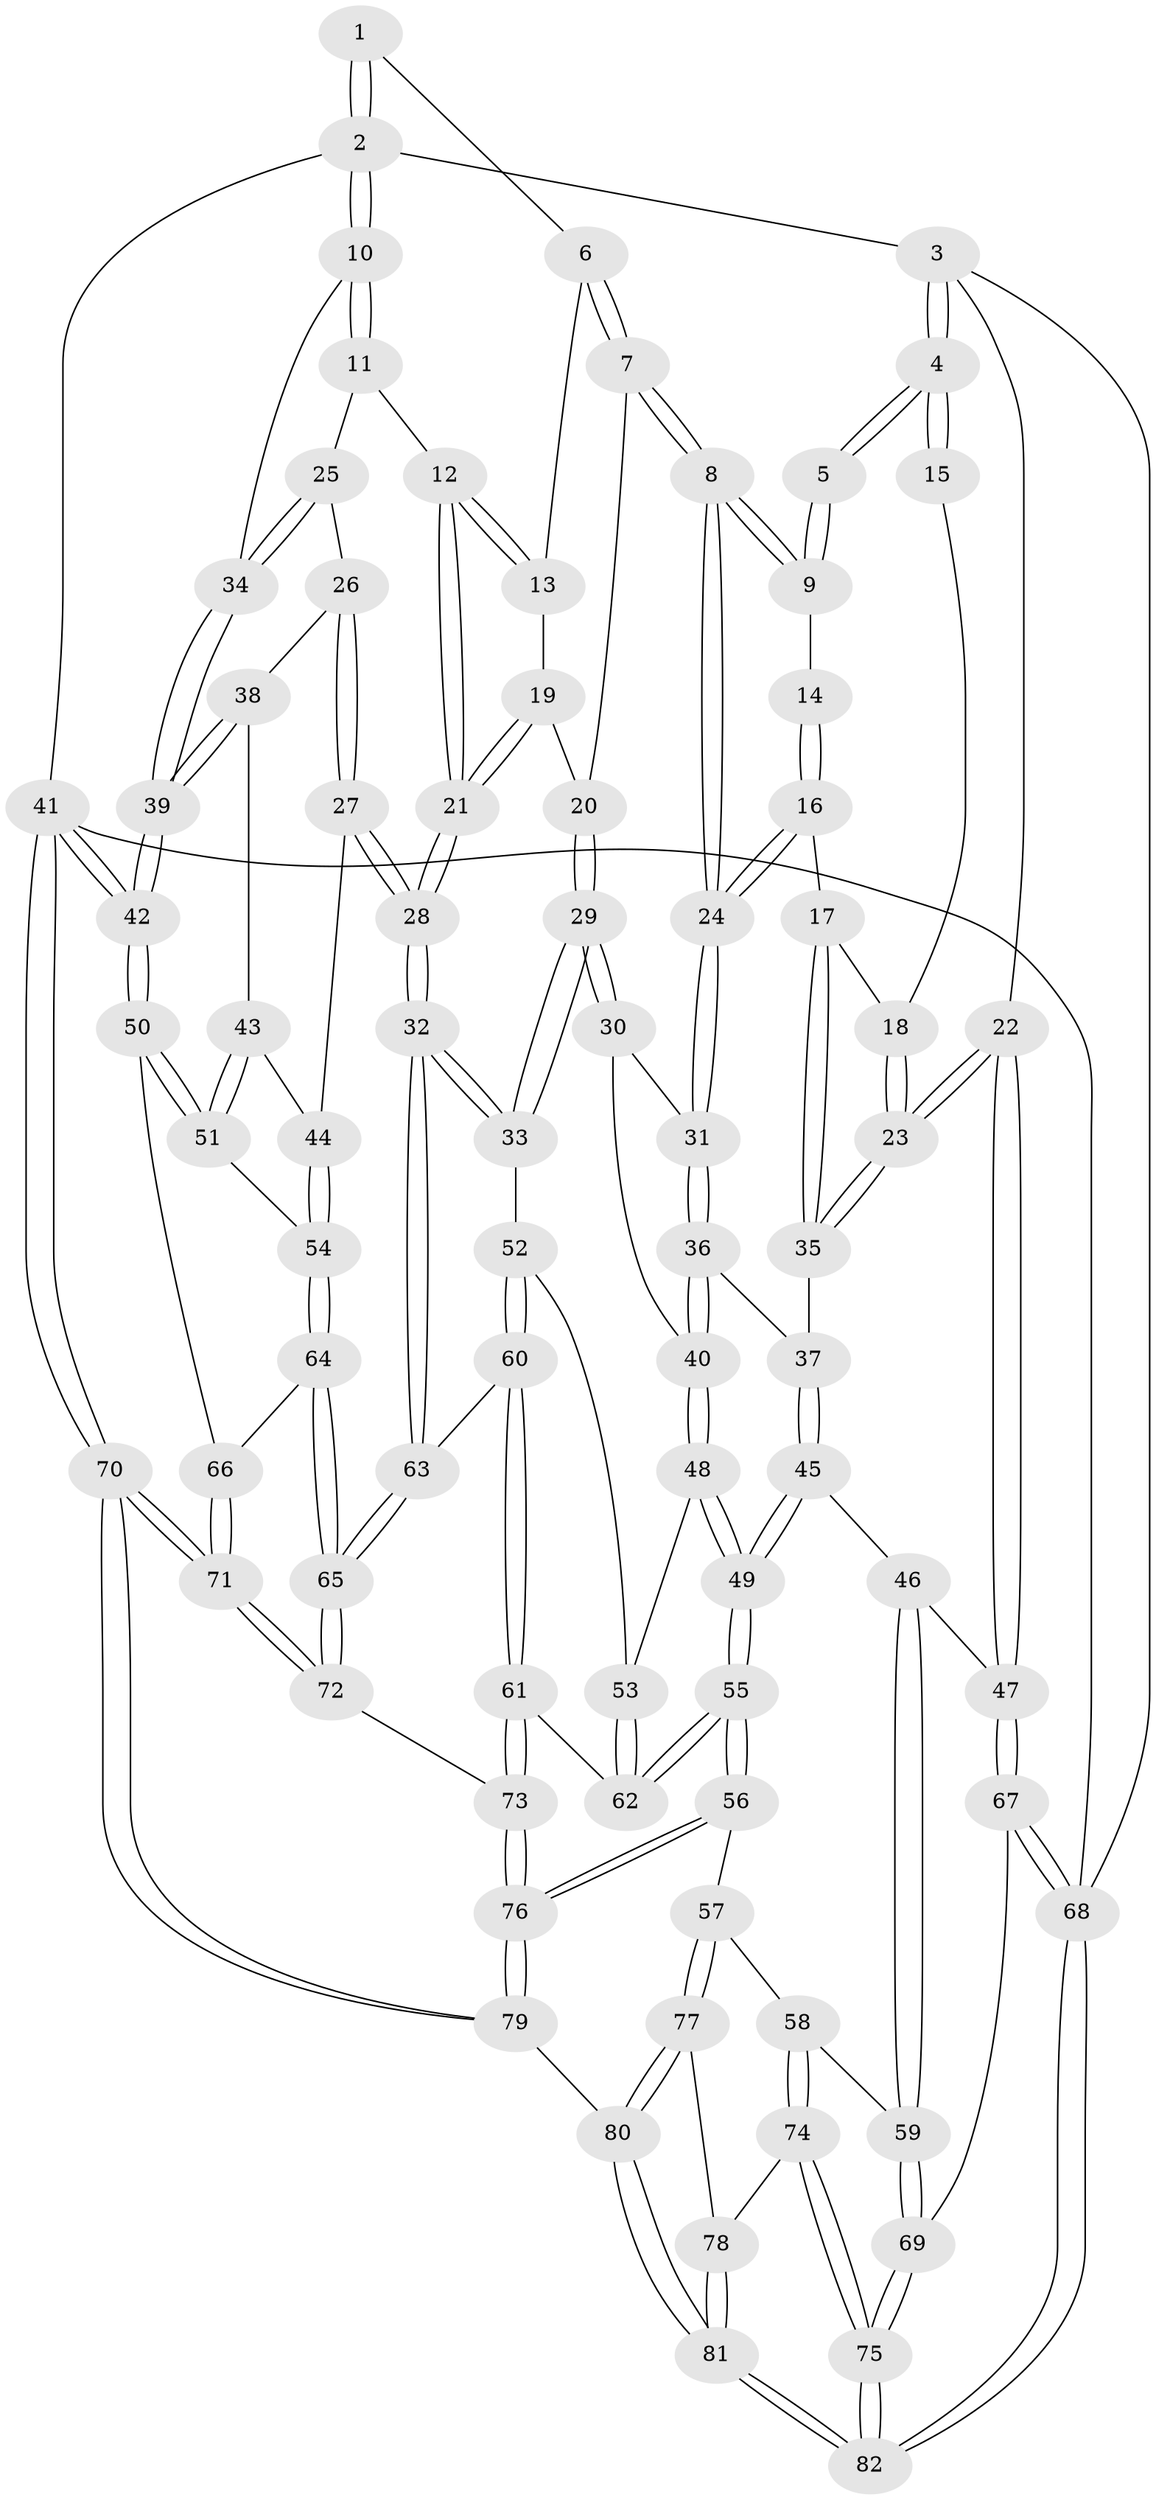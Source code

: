 // coarse degree distribution, {4: 0.38, 3: 0.58, 2: 0.02, 5: 0.02}
// Generated by graph-tools (version 1.1) at 2025/38/03/04/25 23:38:34]
// undirected, 82 vertices, 202 edges
graph export_dot {
  node [color=gray90,style=filled];
  1 [pos="+0.6617086071035132+0"];
  2 [pos="+1+0"];
  3 [pos="+0+0"];
  4 [pos="+0+0"];
  5 [pos="+0.32088133137934893+0"];
  6 [pos="+0.6559488994247106+0"];
  7 [pos="+0.447347531652764+0.1838834573326721"];
  8 [pos="+0.3903200239858084+0.19139665269891304"];
  9 [pos="+0.36158713541700227+0.1687831121036765"];
  10 [pos="+1+0"];
  11 [pos="+0.8221479916737678+0.19377792972716276"];
  12 [pos="+0.765556645366683+0.17791685229623364"];
  13 [pos="+0.7087739986258497+0.10308237479239857"];
  14 [pos="+0.23119132525254038+0.1653744857583532"];
  15 [pos="+0.20179438464702992+0.15998531470949887"];
  16 [pos="+0.2546677421071521+0.30435353462200543"];
  17 [pos="+0.20571225247436686+0.3240358779057645"];
  18 [pos="+0.17962495846159557+0.21541802738899563"];
  19 [pos="+0.5954055615343512+0.2467690181596032"];
  20 [pos="+0.5126151938537852+0.2547977231205484"];
  21 [pos="+0.679082386138125+0.3879940532291527"];
  22 [pos="+0+0.38809789124049804"];
  23 [pos="+0+0.3714826474096463"];
  24 [pos="+0.36012503080575636+0.30382125828438256"];
  25 [pos="+0.8926825317617878+0.27971619686643495"];
  26 [pos="+0.9149309227542274+0.35936000006817875"];
  27 [pos="+0.6688164111267539+0.4615316133706323"];
  28 [pos="+0.6651524500252624+0.46129347140792143"];
  29 [pos="+0.561381533155352+0.4389333986496793"];
  30 [pos="+0.4537599365213393+0.4044651075617305"];
  31 [pos="+0.3612414738133447+0.31129774737807847"];
  32 [pos="+0.6446924730231258+0.47379784320472923"];
  33 [pos="+0.5909192771051768+0.4648474149520952"];
  34 [pos="+1+3.387406404620997e-05"];
  35 [pos="+0.16748974901658825+0.3923251739178562"];
  36 [pos="+0.2661838660043381+0.4526272474926339"];
  37 [pos="+0.23455651582512285+0.45104578708764176"];
  38 [pos="+0.9901624576306001+0.4122046674448249"];
  39 [pos="+1+0.40820292343505654"];
  40 [pos="+0.31991189703113243+0.49452234324450217"];
  41 [pos="+1+1"];
  42 [pos="+1+0.7215314822148251"];
  43 [pos="+0.9437293241610704+0.4827394327789343"];
  44 [pos="+0.7788140669053287+0.5153606382751883"];
  45 [pos="+0.1808065760013306+0.5506244420451593"];
  46 [pos="+0.151788206182837+0.560792933375339"];
  47 [pos="+0+0.42611954327356877"];
  48 [pos="+0.3508152858609811+0.5587964814788708"];
  49 [pos="+0.3216757157937817+0.7089694186109614"];
  50 [pos="+1+0.6799518811114409"];
  51 [pos="+0.927801964654862+0.6045775313114267"];
  52 [pos="+0.5508720421496477+0.49545695739065576"];
  53 [pos="+0.520143386417094+0.5134101339989101"];
  54 [pos="+0.8619100925745622+0.6094290532650148"];
  55 [pos="+0.32592957161834885+0.7474287260548302"];
  56 [pos="+0.3190283948900177+0.7565957703917638"];
  57 [pos="+0.3154856115569151+0.758388121051355"];
  58 [pos="+0.1821880431670642+0.7406980437602961"];
  59 [pos="+0.10411069051038828+0.7189308494325857"];
  60 [pos="+0.47937738725140966+0.7296884836195149"];
  61 [pos="+0.46384698797650725+0.7375661298103311"];
  62 [pos="+0.39817556828782513+0.7351641222138355"];
  63 [pos="+0.6602268174796807+0.6723632427565639"];
  64 [pos="+0.7680377914014922+0.7471420839814757"];
  65 [pos="+0.7367419907533014+0.7694326027781332"];
  66 [pos="+0.951921355304558+0.7185913717142299"];
  67 [pos="+0+0.6668803851482299"];
  68 [pos="+0+1"];
  69 [pos="+0+0.730546033496943"];
  70 [pos="+0.889928585214131+1"];
  71 [pos="+0.8283415067163746+1"];
  72 [pos="+0.7379850425620851+0.8276846580159674"];
  73 [pos="+0.5543250920160135+0.8475036013807847"];
  74 [pos="+0.10708656554655889+0.90754880830153"];
  75 [pos="+0.08603737969353942+0.9154215506723699"];
  76 [pos="+0.4758768554202911+0.9929227318717692"];
  77 [pos="+0.2961543478020526+0.7982135394375518"];
  78 [pos="+0.21913039363203266+0.8941551544421965"];
  79 [pos="+0.5024126361387312+1"];
  80 [pos="+0.33096945639796216+1"];
  81 [pos="+0.20987478686578193+1"];
  82 [pos="+0+1"];
  1 -- 2;
  1 -- 2;
  1 -- 6;
  2 -- 3;
  2 -- 10;
  2 -- 10;
  2 -- 41;
  3 -- 4;
  3 -- 4;
  3 -- 22;
  3 -- 68;
  4 -- 5;
  4 -- 5;
  4 -- 15;
  4 -- 15;
  5 -- 9;
  5 -- 9;
  6 -- 7;
  6 -- 7;
  6 -- 13;
  7 -- 8;
  7 -- 8;
  7 -- 20;
  8 -- 9;
  8 -- 9;
  8 -- 24;
  8 -- 24;
  9 -- 14;
  10 -- 11;
  10 -- 11;
  10 -- 34;
  11 -- 12;
  11 -- 25;
  12 -- 13;
  12 -- 13;
  12 -- 21;
  12 -- 21;
  13 -- 19;
  14 -- 16;
  14 -- 16;
  15 -- 18;
  16 -- 17;
  16 -- 24;
  16 -- 24;
  17 -- 18;
  17 -- 35;
  17 -- 35;
  18 -- 23;
  18 -- 23;
  19 -- 20;
  19 -- 21;
  19 -- 21;
  20 -- 29;
  20 -- 29;
  21 -- 28;
  21 -- 28;
  22 -- 23;
  22 -- 23;
  22 -- 47;
  22 -- 47;
  23 -- 35;
  23 -- 35;
  24 -- 31;
  24 -- 31;
  25 -- 26;
  25 -- 34;
  25 -- 34;
  26 -- 27;
  26 -- 27;
  26 -- 38;
  27 -- 28;
  27 -- 28;
  27 -- 44;
  28 -- 32;
  28 -- 32;
  29 -- 30;
  29 -- 30;
  29 -- 33;
  29 -- 33;
  30 -- 31;
  30 -- 40;
  31 -- 36;
  31 -- 36;
  32 -- 33;
  32 -- 33;
  32 -- 63;
  32 -- 63;
  33 -- 52;
  34 -- 39;
  34 -- 39;
  35 -- 37;
  36 -- 37;
  36 -- 40;
  36 -- 40;
  37 -- 45;
  37 -- 45;
  38 -- 39;
  38 -- 39;
  38 -- 43;
  39 -- 42;
  39 -- 42;
  40 -- 48;
  40 -- 48;
  41 -- 42;
  41 -- 42;
  41 -- 70;
  41 -- 70;
  41 -- 68;
  42 -- 50;
  42 -- 50;
  43 -- 44;
  43 -- 51;
  43 -- 51;
  44 -- 54;
  44 -- 54;
  45 -- 46;
  45 -- 49;
  45 -- 49;
  46 -- 47;
  46 -- 59;
  46 -- 59;
  47 -- 67;
  47 -- 67;
  48 -- 49;
  48 -- 49;
  48 -- 53;
  49 -- 55;
  49 -- 55;
  50 -- 51;
  50 -- 51;
  50 -- 66;
  51 -- 54;
  52 -- 53;
  52 -- 60;
  52 -- 60;
  53 -- 62;
  53 -- 62;
  54 -- 64;
  54 -- 64;
  55 -- 56;
  55 -- 56;
  55 -- 62;
  55 -- 62;
  56 -- 57;
  56 -- 76;
  56 -- 76;
  57 -- 58;
  57 -- 77;
  57 -- 77;
  58 -- 59;
  58 -- 74;
  58 -- 74;
  59 -- 69;
  59 -- 69;
  60 -- 61;
  60 -- 61;
  60 -- 63;
  61 -- 62;
  61 -- 73;
  61 -- 73;
  63 -- 65;
  63 -- 65;
  64 -- 65;
  64 -- 65;
  64 -- 66;
  65 -- 72;
  65 -- 72;
  66 -- 71;
  66 -- 71;
  67 -- 68;
  67 -- 68;
  67 -- 69;
  68 -- 82;
  68 -- 82;
  69 -- 75;
  69 -- 75;
  70 -- 71;
  70 -- 71;
  70 -- 79;
  70 -- 79;
  71 -- 72;
  71 -- 72;
  72 -- 73;
  73 -- 76;
  73 -- 76;
  74 -- 75;
  74 -- 75;
  74 -- 78;
  75 -- 82;
  75 -- 82;
  76 -- 79;
  76 -- 79;
  77 -- 78;
  77 -- 80;
  77 -- 80;
  78 -- 81;
  78 -- 81;
  79 -- 80;
  80 -- 81;
  80 -- 81;
  81 -- 82;
  81 -- 82;
}
